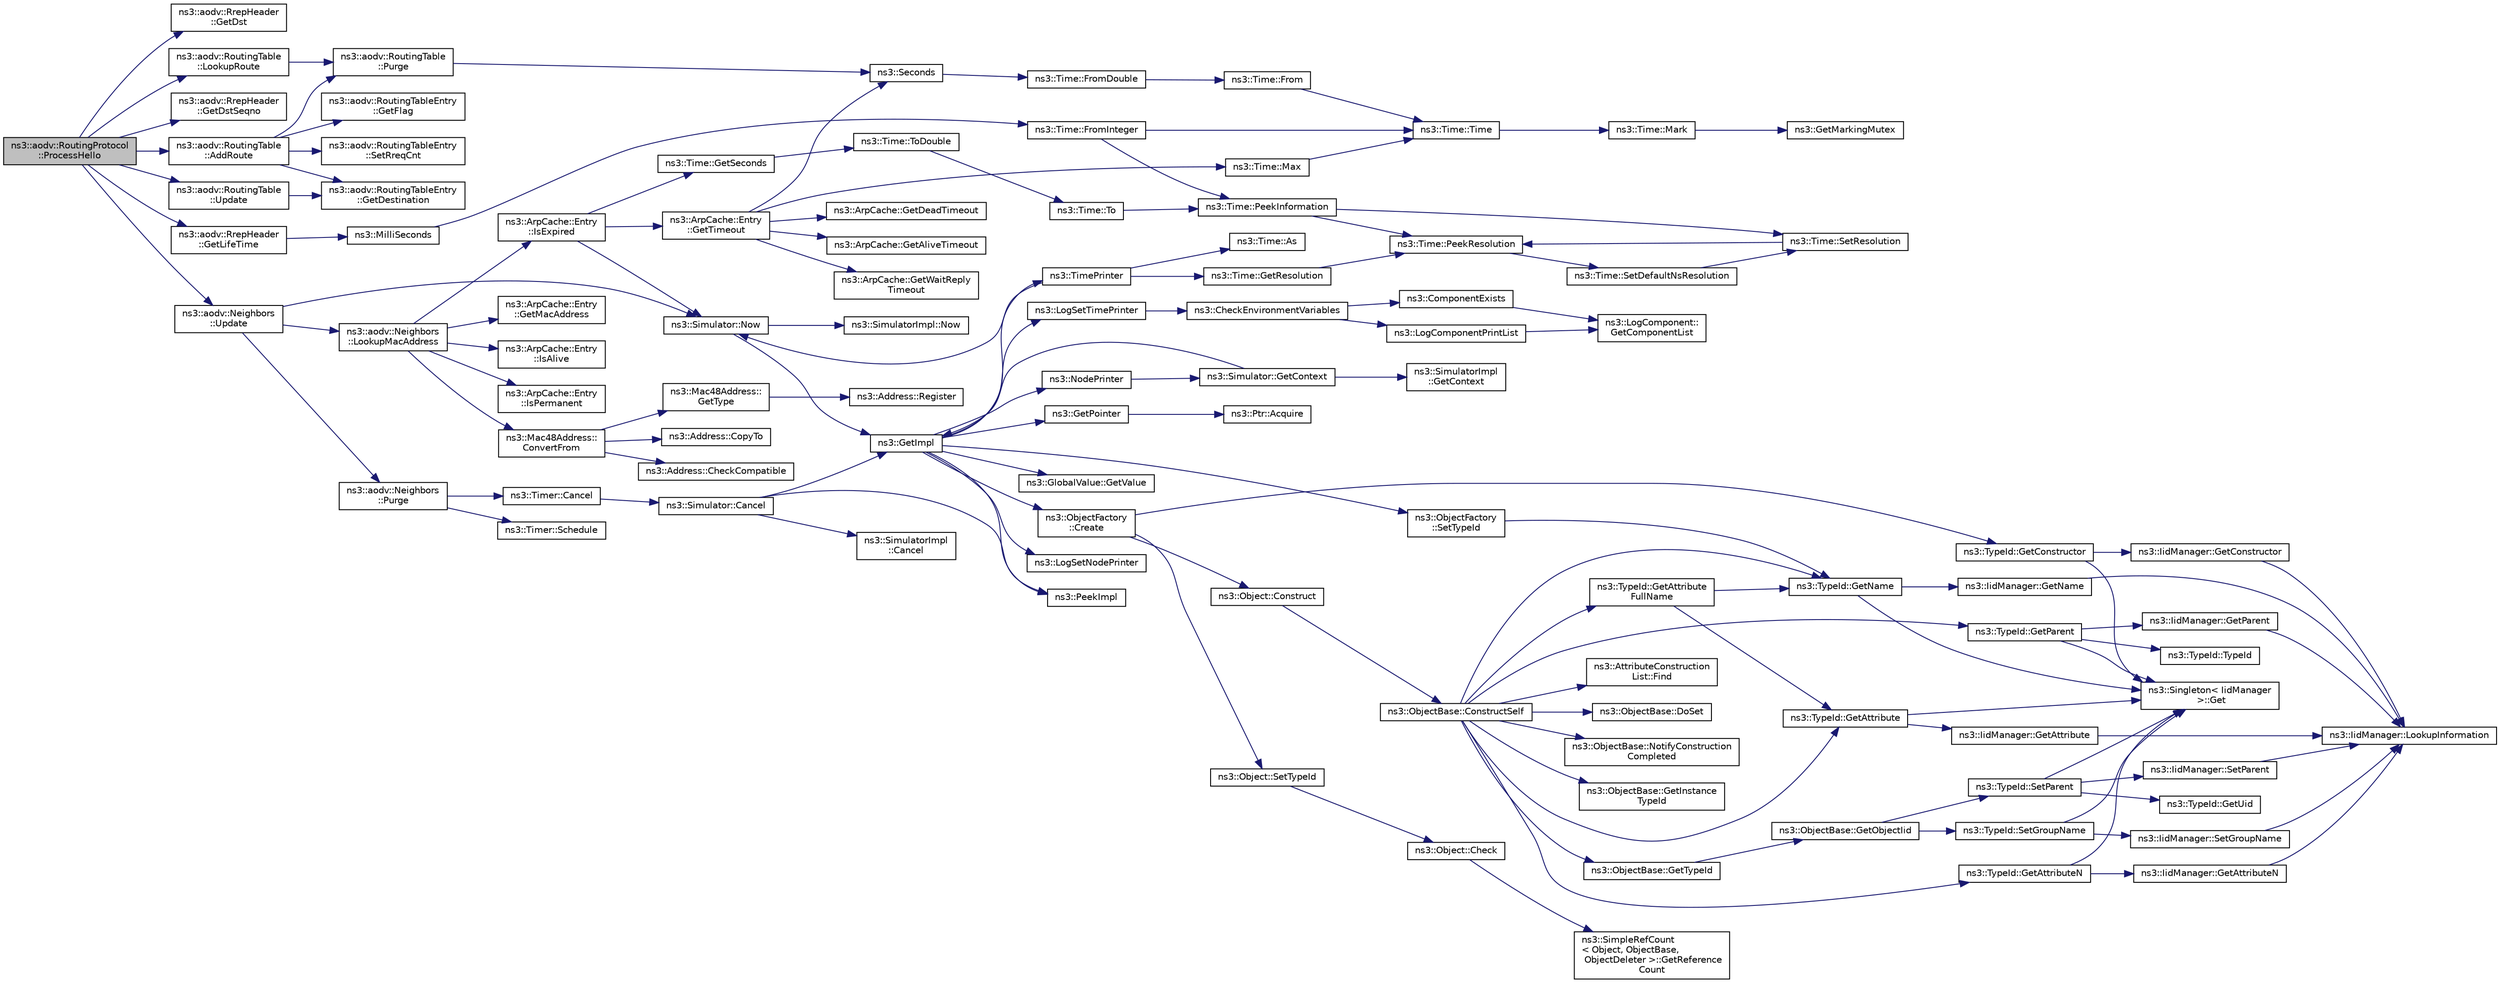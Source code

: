 digraph "ns3::aodv::RoutingProtocol::ProcessHello"
{
  edge [fontname="Helvetica",fontsize="10",labelfontname="Helvetica",labelfontsize="10"];
  node [fontname="Helvetica",fontsize="10",shape=record];
  rankdir="LR";
  Node1 [label="ns3::aodv::RoutingProtocol\l::ProcessHello",height=0.2,width=0.4,color="black", fillcolor="grey75", style="filled", fontcolor="black"];
  Node1 -> Node2 [color="midnightblue",fontsize="10",style="solid"];
  Node2 [label="ns3::aodv::RrepHeader\l::GetDst",height=0.2,width=0.4,color="black", fillcolor="white", style="filled",URL="$df/d54/classns3_1_1aodv_1_1RrepHeader.html#a3dadab49f3fd290a537c846c8c4c49e7"];
  Node1 -> Node3 [color="midnightblue",fontsize="10",style="solid"];
  Node3 [label="ns3::aodv::RoutingTable\l::LookupRoute",height=0.2,width=0.4,color="black", fillcolor="white", style="filled",URL="$de/d42/classns3_1_1aodv_1_1RoutingTable.html#a90cbc8a2c65cd68ccdaf768fcbb5d723"];
  Node3 -> Node4 [color="midnightblue",fontsize="10",style="solid"];
  Node4 [label="ns3::aodv::RoutingTable\l::Purge",height=0.2,width=0.4,color="black", fillcolor="white", style="filled",URL="$de/d42/classns3_1_1aodv_1_1RoutingTable.html#a2d0250f231e06733c06a43f5ec6a310b",tooltip="Delete all outdated entries and invalidate valid entry if Lifetime is expired. "];
  Node4 -> Node5 [color="midnightblue",fontsize="10",style="solid"];
  Node5 [label="ns3::Seconds",height=0.2,width=0.4,color="black", fillcolor="white", style="filled",URL="$d1/dec/group__timecivil.html#ga33c34b816f8ff6628e33d5c8e9713b9e"];
  Node5 -> Node6 [color="midnightblue",fontsize="10",style="solid"];
  Node6 [label="ns3::Time::FromDouble",height=0.2,width=0.4,color="black", fillcolor="white", style="filled",URL="$dc/d04/classns3_1_1Time.html#a60e845f4a74e62495b86356afe604cb4"];
  Node6 -> Node7 [color="midnightblue",fontsize="10",style="solid"];
  Node7 [label="ns3::Time::From",height=0.2,width=0.4,color="black", fillcolor="white", style="filled",URL="$dc/d04/classns3_1_1Time.html#a34e4acc13d0e08cc8cb9cd3b838b9baf"];
  Node7 -> Node8 [color="midnightblue",fontsize="10",style="solid"];
  Node8 [label="ns3::Time::Time",height=0.2,width=0.4,color="black", fillcolor="white", style="filled",URL="$dc/d04/classns3_1_1Time.html#a8a39dc1b8cbbd7fe6d940e492d1b925e"];
  Node8 -> Node9 [color="midnightblue",fontsize="10",style="solid"];
  Node9 [label="ns3::Time::Mark",height=0.2,width=0.4,color="black", fillcolor="white", style="filled",URL="$dc/d04/classns3_1_1Time.html#aa7eef2a1119c1c4855d99f1e83d44c54"];
  Node9 -> Node10 [color="midnightblue",fontsize="10",style="solid"];
  Node10 [label="ns3::GetMarkingMutex",height=0.2,width=0.4,color="black", fillcolor="white", style="filled",URL="$d7/d2e/namespacens3.html#ac4356aa982bd2ddb0f7ebbf94539919d"];
  Node1 -> Node11 [color="midnightblue",fontsize="10",style="solid"];
  Node11 [label="ns3::aodv::RrepHeader\l::GetDstSeqno",height=0.2,width=0.4,color="black", fillcolor="white", style="filled",URL="$df/d54/classns3_1_1aodv_1_1RrepHeader.html#a76c7238b790d48653cdf0263db8e2d9d"];
  Node1 -> Node12 [color="midnightblue",fontsize="10",style="solid"];
  Node12 [label="ns3::aodv::RrepHeader\l::GetLifeTime",height=0.2,width=0.4,color="black", fillcolor="white", style="filled",URL="$df/d54/classns3_1_1aodv_1_1RrepHeader.html#a00d049d8a26e6c3de8e1b62bda522a26"];
  Node12 -> Node13 [color="midnightblue",fontsize="10",style="solid"];
  Node13 [label="ns3::MilliSeconds",height=0.2,width=0.4,color="black", fillcolor="white", style="filled",URL="$d1/dec/group__timecivil.html#gaf26127cf4571146b83a92ee18679c7a9"];
  Node13 -> Node14 [color="midnightblue",fontsize="10",style="solid"];
  Node14 [label="ns3::Time::FromInteger",height=0.2,width=0.4,color="black", fillcolor="white", style="filled",URL="$dc/d04/classns3_1_1Time.html#a3e742c67b2764e75ff95f9b754d43fe9"];
  Node14 -> Node15 [color="midnightblue",fontsize="10",style="solid"];
  Node15 [label="ns3::Time::PeekInformation",height=0.2,width=0.4,color="black", fillcolor="white", style="filled",URL="$dc/d04/classns3_1_1Time.html#a0b023c55c20582aa7c1781aacf128034"];
  Node15 -> Node16 [color="midnightblue",fontsize="10",style="solid"];
  Node16 [label="ns3::Time::PeekResolution",height=0.2,width=0.4,color="black", fillcolor="white", style="filled",URL="$dc/d04/classns3_1_1Time.html#a963e53522278fcbdf1ab9f7adbd0f5d6"];
  Node16 -> Node17 [color="midnightblue",fontsize="10",style="solid"];
  Node17 [label="ns3::Time::SetDefaultNsResolution",height=0.2,width=0.4,color="black", fillcolor="white", style="filled",URL="$dc/d04/classns3_1_1Time.html#a6a872e62f71dfa817fef2c549473d980"];
  Node17 -> Node18 [color="midnightblue",fontsize="10",style="solid"];
  Node18 [label="ns3::Time::SetResolution",height=0.2,width=0.4,color="black", fillcolor="white", style="filled",URL="$dc/d04/classns3_1_1Time.html#ac89165ba7715b66017a49c718f4aef09"];
  Node18 -> Node16 [color="midnightblue",fontsize="10",style="solid"];
  Node15 -> Node18 [color="midnightblue",fontsize="10",style="solid"];
  Node14 -> Node8 [color="midnightblue",fontsize="10",style="solid"];
  Node1 -> Node19 [color="midnightblue",fontsize="10",style="solid"];
  Node19 [label="ns3::aodv::RoutingTable\l::AddRoute",height=0.2,width=0.4,color="black", fillcolor="white", style="filled",URL="$de/d42/classns3_1_1aodv_1_1RoutingTable.html#a579e562e38e67d510de1ff2c87806c76"];
  Node19 -> Node4 [color="midnightblue",fontsize="10",style="solid"];
  Node19 -> Node20 [color="midnightblue",fontsize="10",style="solid"];
  Node20 [label="ns3::aodv::RoutingTableEntry\l::GetFlag",height=0.2,width=0.4,color="black", fillcolor="white", style="filled",URL="$d7/d69/classns3_1_1aodv_1_1RoutingTableEntry.html#a429dbfa568c5ac608ee60933e51e0f01"];
  Node19 -> Node21 [color="midnightblue",fontsize="10",style="solid"];
  Node21 [label="ns3::aodv::RoutingTableEntry\l::SetRreqCnt",height=0.2,width=0.4,color="black", fillcolor="white", style="filled",URL="$d7/d69/classns3_1_1aodv_1_1RoutingTableEntry.html#a804958de54616b74ed7f3fe83de05340"];
  Node19 -> Node22 [color="midnightblue",fontsize="10",style="solid"];
  Node22 [label="ns3::aodv::RoutingTableEntry\l::GetDestination",height=0.2,width=0.4,color="black", fillcolor="white", style="filled",URL="$d7/d69/classns3_1_1aodv_1_1RoutingTableEntry.html#a5c60045f334605d2227164298ea19393"];
  Node1 -> Node23 [color="midnightblue",fontsize="10",style="solid"];
  Node23 [label="ns3::aodv::RoutingTable\l::Update",height=0.2,width=0.4,color="black", fillcolor="white", style="filled",URL="$de/d42/classns3_1_1aodv_1_1RoutingTable.html#a39fb5335110164f4c1b97682a3812dc1",tooltip="Update routing table. "];
  Node23 -> Node22 [color="midnightblue",fontsize="10",style="solid"];
  Node1 -> Node24 [color="midnightblue",fontsize="10",style="solid"];
  Node24 [label="ns3::aodv::Neighbors\l::Update",height=0.2,width=0.4,color="black", fillcolor="white", style="filled",URL="$d7/d21/classns3_1_1aodv_1_1Neighbors.html#a88577f05c06fbff8cf9ed281e9077f6e",tooltip="Update expire time for entry with address addr, if it exists, else add new entry. ..."];
  Node24 -> Node25 [color="midnightblue",fontsize="10",style="solid"];
  Node25 [label="ns3::Simulator::Now",height=0.2,width=0.4,color="black", fillcolor="white", style="filled",URL="$d7/deb/classns3_1_1Simulator.html#ac3178fa975b419f7875e7105be122800"];
  Node25 -> Node26 [color="midnightblue",fontsize="10",style="solid"];
  Node26 [label="ns3::GetImpl",height=0.2,width=0.4,color="black", fillcolor="white", style="filled",URL="$d4/d8b/group__simulator.html#ga42eb4eddad41528d4d99794a3dae3fd0",tooltip="Get the SimulatorImpl singleton. "];
  Node26 -> Node27 [color="midnightblue",fontsize="10",style="solid"];
  Node27 [label="ns3::PeekImpl",height=0.2,width=0.4,color="black", fillcolor="white", style="filled",URL="$d4/d8b/group__simulator.html#ga233c5c38de117e4e4a5a9cd168694792",tooltip="Get the static SimulatorImpl instance. "];
  Node26 -> Node28 [color="midnightblue",fontsize="10",style="solid"];
  Node28 [label="ns3::GlobalValue::GetValue",height=0.2,width=0.4,color="black", fillcolor="white", style="filled",URL="$dc/d02/classns3_1_1GlobalValue.html#aa33773cb952ba3c285a03ae2c4769b84"];
  Node26 -> Node29 [color="midnightblue",fontsize="10",style="solid"];
  Node29 [label="ns3::ObjectFactory\l::SetTypeId",height=0.2,width=0.4,color="black", fillcolor="white", style="filled",URL="$d5/d0d/classns3_1_1ObjectFactory.html#a77dcd099064038a1eb7a6b8251229ec3"];
  Node29 -> Node30 [color="midnightblue",fontsize="10",style="solid"];
  Node30 [label="ns3::TypeId::GetName",height=0.2,width=0.4,color="black", fillcolor="white", style="filled",URL="$d6/d11/classns3_1_1TypeId.html#aa3c41c79ae428b3cb396a9c6bb3ef314"];
  Node30 -> Node31 [color="midnightblue",fontsize="10",style="solid"];
  Node31 [label="ns3::Singleton\< IidManager\l \>::Get",height=0.2,width=0.4,color="black", fillcolor="white", style="filled",URL="$d8/d77/classns3_1_1Singleton.html#a80a2cd3c25a27ea72add7a9f7a141ffa"];
  Node30 -> Node32 [color="midnightblue",fontsize="10",style="solid"];
  Node32 [label="ns3::IidManager::GetName",height=0.2,width=0.4,color="black", fillcolor="white", style="filled",URL="$d4/d1c/classns3_1_1IidManager.html#a5d68d0f0f44594dcdec239dbdb5bf53c"];
  Node32 -> Node33 [color="midnightblue",fontsize="10",style="solid"];
  Node33 [label="ns3::IidManager::LookupInformation",height=0.2,width=0.4,color="black", fillcolor="white", style="filled",URL="$d4/d1c/classns3_1_1IidManager.html#a6b1f4ba2815dba27a377e8a8db2384cf"];
  Node26 -> Node34 [color="midnightblue",fontsize="10",style="solid"];
  Node34 [label="ns3::GetPointer",height=0.2,width=0.4,color="black", fillcolor="white", style="filled",URL="$d7/d2e/namespacens3.html#ab4e173cdfd43d17c1a40d5348510a670"];
  Node34 -> Node35 [color="midnightblue",fontsize="10",style="solid"];
  Node35 [label="ns3::Ptr::Acquire",height=0.2,width=0.4,color="black", fillcolor="white", style="filled",URL="$dc/d90/classns3_1_1Ptr.html#a9579b15e8c42dcdff5869d9d987562fb"];
  Node26 -> Node36 [color="midnightblue",fontsize="10",style="solid"];
  Node36 [label="ns3::ObjectFactory\l::Create",height=0.2,width=0.4,color="black", fillcolor="white", style="filled",URL="$d5/d0d/classns3_1_1ObjectFactory.html#a18152e93f0a6fe184ed7300cb31e9896"];
  Node36 -> Node37 [color="midnightblue",fontsize="10",style="solid"];
  Node37 [label="ns3::TypeId::GetConstructor",height=0.2,width=0.4,color="black", fillcolor="white", style="filled",URL="$d6/d11/classns3_1_1TypeId.html#ad9b0bc71ee7593a1ff23ff8d53938e95"];
  Node37 -> Node31 [color="midnightblue",fontsize="10",style="solid"];
  Node37 -> Node38 [color="midnightblue",fontsize="10",style="solid"];
  Node38 [label="ns3::IidManager::GetConstructor",height=0.2,width=0.4,color="black", fillcolor="white", style="filled",URL="$d4/d1c/classns3_1_1IidManager.html#ab10b30abe7efc5456b7930aab8638280"];
  Node38 -> Node33 [color="midnightblue",fontsize="10",style="solid"];
  Node36 -> Node39 [color="midnightblue",fontsize="10",style="solid"];
  Node39 [label="ns3::Object::SetTypeId",height=0.2,width=0.4,color="black", fillcolor="white", style="filled",URL="$d9/d77/classns3_1_1Object.html#a19b1ebd8ec8fe404845e665880a6c5ad"];
  Node39 -> Node40 [color="midnightblue",fontsize="10",style="solid"];
  Node40 [label="ns3::Object::Check",height=0.2,width=0.4,color="black", fillcolor="white", style="filled",URL="$d9/d77/classns3_1_1Object.html#a7e7f89fb0a81d0189cbcacee64b67e4e"];
  Node40 -> Node41 [color="midnightblue",fontsize="10",style="solid"];
  Node41 [label="ns3::SimpleRefCount\l\< Object, ObjectBase,\l ObjectDeleter \>::GetReference\lCount",height=0.2,width=0.4,color="black", fillcolor="white", style="filled",URL="$da/da1/classns3_1_1SimpleRefCount.html#a05378396c93bcc7d6bf78a9ee9ae9cca"];
  Node36 -> Node42 [color="midnightblue",fontsize="10",style="solid"];
  Node42 [label="ns3::Object::Construct",height=0.2,width=0.4,color="black", fillcolor="white", style="filled",URL="$d9/d77/classns3_1_1Object.html#a636e8411dc5228771f45c9b805d348fa"];
  Node42 -> Node43 [color="midnightblue",fontsize="10",style="solid"];
  Node43 [label="ns3::ObjectBase::ConstructSelf",height=0.2,width=0.4,color="black", fillcolor="white", style="filled",URL="$d2/dac/classns3_1_1ObjectBase.html#a5cda18dec6d0744cb652a3ed60056958"];
  Node43 -> Node44 [color="midnightblue",fontsize="10",style="solid"];
  Node44 [label="ns3::ObjectBase::GetInstance\lTypeId",height=0.2,width=0.4,color="black", fillcolor="white", style="filled",URL="$d2/dac/classns3_1_1ObjectBase.html#abe5b43a6f5b99a92a4c3122db31f06fb"];
  Node43 -> Node30 [color="midnightblue",fontsize="10",style="solid"];
  Node43 -> Node45 [color="midnightblue",fontsize="10",style="solid"];
  Node45 [label="ns3::TypeId::GetAttributeN",height=0.2,width=0.4,color="black", fillcolor="white", style="filled",URL="$d6/d11/classns3_1_1TypeId.html#a679c4713f613126a51eb400b345302cb"];
  Node45 -> Node31 [color="midnightblue",fontsize="10",style="solid"];
  Node45 -> Node46 [color="midnightblue",fontsize="10",style="solid"];
  Node46 [label="ns3::IidManager::GetAttributeN",height=0.2,width=0.4,color="black", fillcolor="white", style="filled",URL="$d4/d1c/classns3_1_1IidManager.html#aecf79ed6edb63647774dbfe90cc4f1e2"];
  Node46 -> Node33 [color="midnightblue",fontsize="10",style="solid"];
  Node43 -> Node47 [color="midnightblue",fontsize="10",style="solid"];
  Node47 [label="ns3::TypeId::GetAttribute",height=0.2,width=0.4,color="black", fillcolor="white", style="filled",URL="$d6/d11/classns3_1_1TypeId.html#aa1b746e64e606f94cbedda7cf89788c2"];
  Node47 -> Node31 [color="midnightblue",fontsize="10",style="solid"];
  Node47 -> Node48 [color="midnightblue",fontsize="10",style="solid"];
  Node48 [label="ns3::IidManager::GetAttribute",height=0.2,width=0.4,color="black", fillcolor="white", style="filled",URL="$d4/d1c/classns3_1_1IidManager.html#ae511907e47b48166763e60c583a5a940"];
  Node48 -> Node33 [color="midnightblue",fontsize="10",style="solid"];
  Node43 -> Node49 [color="midnightblue",fontsize="10",style="solid"];
  Node49 [label="ns3::AttributeConstruction\lList::Find",height=0.2,width=0.4,color="black", fillcolor="white", style="filled",URL="$d3/df3/classns3_1_1AttributeConstructionList.html#a22de5cf3e1bcd9dc6c7748fc911811b4"];
  Node43 -> Node50 [color="midnightblue",fontsize="10",style="solid"];
  Node50 [label="ns3::ObjectBase::DoSet",height=0.2,width=0.4,color="black", fillcolor="white", style="filled",URL="$d2/dac/classns3_1_1ObjectBase.html#afe5f2f7b2fabc99aa33f9bb434e3b695"];
  Node43 -> Node51 [color="midnightblue",fontsize="10",style="solid"];
  Node51 [label="ns3::TypeId::GetAttribute\lFullName",height=0.2,width=0.4,color="black", fillcolor="white", style="filled",URL="$d6/d11/classns3_1_1TypeId.html#a1da5483f43630ea65952099fc39944a2"];
  Node51 -> Node47 [color="midnightblue",fontsize="10",style="solid"];
  Node51 -> Node30 [color="midnightblue",fontsize="10",style="solid"];
  Node43 -> Node52 [color="midnightblue",fontsize="10",style="solid"];
  Node52 [label="ns3::TypeId::GetParent",height=0.2,width=0.4,color="black", fillcolor="white", style="filled",URL="$d6/d11/classns3_1_1TypeId.html#ac51f28398d2ef1f9a7790047c43dd22c"];
  Node52 -> Node31 [color="midnightblue",fontsize="10",style="solid"];
  Node52 -> Node53 [color="midnightblue",fontsize="10",style="solid"];
  Node53 [label="ns3::IidManager::GetParent",height=0.2,width=0.4,color="black", fillcolor="white", style="filled",URL="$d4/d1c/classns3_1_1IidManager.html#a504f9d76281bd6149556b1d15e80231d"];
  Node53 -> Node33 [color="midnightblue",fontsize="10",style="solid"];
  Node52 -> Node54 [color="midnightblue",fontsize="10",style="solid"];
  Node54 [label="ns3::TypeId::TypeId",height=0.2,width=0.4,color="black", fillcolor="white", style="filled",URL="$d6/d11/classns3_1_1TypeId.html#ab76e26690f1af4f1cffa6a72245e8928"];
  Node43 -> Node55 [color="midnightblue",fontsize="10",style="solid"];
  Node55 [label="ns3::ObjectBase::GetTypeId",height=0.2,width=0.4,color="black", fillcolor="white", style="filled",URL="$d2/dac/classns3_1_1ObjectBase.html#a2b870298ebceaaeffc9d65e15c022eac"];
  Node55 -> Node56 [color="midnightblue",fontsize="10",style="solid"];
  Node56 [label="ns3::ObjectBase::GetObjectIid",height=0.2,width=0.4,color="black", fillcolor="white", style="filled",URL="$d2/dac/classns3_1_1ObjectBase.html#a4fcfd18844c60f163c5dce52456d111b"];
  Node56 -> Node57 [color="midnightblue",fontsize="10",style="solid"];
  Node57 [label="ns3::TypeId::SetParent",height=0.2,width=0.4,color="black", fillcolor="white", style="filled",URL="$d6/d11/classns3_1_1TypeId.html#abaaca67ab7d2471067e7c275df0f7309"];
  Node57 -> Node58 [color="midnightblue",fontsize="10",style="solid"];
  Node58 [label="ns3::TypeId::GetUid",height=0.2,width=0.4,color="black", fillcolor="white", style="filled",URL="$d6/d11/classns3_1_1TypeId.html#acd3e41de6340d06299f4fd63e2ed8da0"];
  Node57 -> Node31 [color="midnightblue",fontsize="10",style="solid"];
  Node57 -> Node59 [color="midnightblue",fontsize="10",style="solid"];
  Node59 [label="ns3::IidManager::SetParent",height=0.2,width=0.4,color="black", fillcolor="white", style="filled",URL="$d4/d1c/classns3_1_1IidManager.html#a4042931260554c907699367b6811426f"];
  Node59 -> Node33 [color="midnightblue",fontsize="10",style="solid"];
  Node56 -> Node60 [color="midnightblue",fontsize="10",style="solid"];
  Node60 [label="ns3::TypeId::SetGroupName",height=0.2,width=0.4,color="black", fillcolor="white", style="filled",URL="$d6/d11/classns3_1_1TypeId.html#a87ab97caba5bbbd080b4490576f8bb40"];
  Node60 -> Node31 [color="midnightblue",fontsize="10",style="solid"];
  Node60 -> Node61 [color="midnightblue",fontsize="10",style="solid"];
  Node61 [label="ns3::IidManager::SetGroupName",height=0.2,width=0.4,color="black", fillcolor="white", style="filled",URL="$d4/d1c/classns3_1_1IidManager.html#a3bc08ad1c8a26224153caacd2def37de"];
  Node61 -> Node33 [color="midnightblue",fontsize="10",style="solid"];
  Node43 -> Node62 [color="midnightblue",fontsize="10",style="solid"];
  Node62 [label="ns3::ObjectBase::NotifyConstruction\lCompleted",height=0.2,width=0.4,color="black", fillcolor="white", style="filled",URL="$d2/dac/classns3_1_1ObjectBase.html#aa349348317dbdb62a7ee1df89db1eb8b"];
  Node26 -> Node63 [color="midnightblue",fontsize="10",style="solid"];
  Node63 [label="ns3::LogSetTimePrinter",height=0.2,width=0.4,color="black", fillcolor="white", style="filled",URL="$d7/d2e/namespacens3.html#acf6a1749b3febc5a6a5b2b8620138d80"];
  Node63 -> Node64 [color="midnightblue",fontsize="10",style="solid"];
  Node64 [label="ns3::CheckEnvironmentVariables",height=0.2,width=0.4,color="black", fillcolor="white", style="filled",URL="$d8/dff/group__logging.html#gacdc0bdeb2d8a90089d4fb09c4b8569ff"];
  Node64 -> Node65 [color="midnightblue",fontsize="10",style="solid"];
  Node65 [label="ns3::ComponentExists",height=0.2,width=0.4,color="black", fillcolor="white", style="filled",URL="$d8/dff/group__logging.html#gaadcc698770aae684c54dbd1ef4e4b37a"];
  Node65 -> Node66 [color="midnightblue",fontsize="10",style="solid"];
  Node66 [label="ns3::LogComponent::\lGetComponentList",height=0.2,width=0.4,color="black", fillcolor="white", style="filled",URL="$d9/d3f/classns3_1_1LogComponent.html#a63eb2c0fd93c30f9081443c2fd4bffe9"];
  Node64 -> Node67 [color="midnightblue",fontsize="10",style="solid"];
  Node67 [label="ns3::LogComponentPrintList",height=0.2,width=0.4,color="black", fillcolor="white", style="filled",URL="$d7/d2e/namespacens3.html#a5252703c3f8260fd6dc609f1b276e57c"];
  Node67 -> Node66 [color="midnightblue",fontsize="10",style="solid"];
  Node26 -> Node68 [color="midnightblue",fontsize="10",style="solid"];
  Node68 [label="ns3::TimePrinter",height=0.2,width=0.4,color="black", fillcolor="white", style="filled",URL="$d8/dff/group__logging.html#gaaad3642e8247a056cd83001d805b0812"];
  Node68 -> Node69 [color="midnightblue",fontsize="10",style="solid"];
  Node69 [label="ns3::Time::GetResolution",height=0.2,width=0.4,color="black", fillcolor="white", style="filled",URL="$dc/d04/classns3_1_1Time.html#a1444f0f08b5e19f031157609e32fcf98"];
  Node69 -> Node16 [color="midnightblue",fontsize="10",style="solid"];
  Node68 -> Node25 [color="midnightblue",fontsize="10",style="solid"];
  Node68 -> Node70 [color="midnightblue",fontsize="10",style="solid"];
  Node70 [label="ns3::Time::As",height=0.2,width=0.4,color="black", fillcolor="white", style="filled",URL="$dc/d04/classns3_1_1Time.html#a0bb1110638ce9938248bd07865a328ab"];
  Node26 -> Node71 [color="midnightblue",fontsize="10",style="solid"];
  Node71 [label="ns3::LogSetNodePrinter",height=0.2,width=0.4,color="black", fillcolor="white", style="filled",URL="$d7/d2e/namespacens3.html#aa6e659ca357c8309352fa0f146793810"];
  Node26 -> Node72 [color="midnightblue",fontsize="10",style="solid"];
  Node72 [label="ns3::NodePrinter",height=0.2,width=0.4,color="black", fillcolor="white", style="filled",URL="$d8/dff/group__logging.html#gaaffbf70ff3766cd62b8bbd9b140d2a1b"];
  Node72 -> Node73 [color="midnightblue",fontsize="10",style="solid"];
  Node73 [label="ns3::Simulator::GetContext",height=0.2,width=0.4,color="black", fillcolor="white", style="filled",URL="$d7/deb/classns3_1_1Simulator.html#a8514b74ee2c42916b351b33c4a963bb0"];
  Node73 -> Node26 [color="midnightblue",fontsize="10",style="solid"];
  Node73 -> Node74 [color="midnightblue",fontsize="10",style="solid"];
  Node74 [label="ns3::SimulatorImpl\l::GetContext",height=0.2,width=0.4,color="black", fillcolor="white", style="filled",URL="$d2/d19/classns3_1_1SimulatorImpl.html#a8b66270c97766c0adb997e2535648557"];
  Node25 -> Node75 [color="midnightblue",fontsize="10",style="solid"];
  Node75 [label="ns3::SimulatorImpl::Now",height=0.2,width=0.4,color="black", fillcolor="white", style="filled",URL="$d2/d19/classns3_1_1SimulatorImpl.html#aa516c50060846adc6fd316e83ef0797c"];
  Node24 -> Node76 [color="midnightblue",fontsize="10",style="solid"];
  Node76 [label="ns3::aodv::Neighbors\l::LookupMacAddress",height=0.2,width=0.4,color="black", fillcolor="white", style="filled",URL="$d7/d21/classns3_1_1aodv_1_1Neighbors.html#a0cbe6baaf85a2f8664806dc56f782c63",tooltip="Find MAC address by IP using list of ARP caches. "];
  Node76 -> Node77 [color="midnightblue",fontsize="10",style="solid"];
  Node77 [label="ns3::ArpCache::Entry\l::IsAlive",height=0.2,width=0.4,color="black", fillcolor="white", style="filled",URL="$d9/d44/classns3_1_1ArpCache_1_1Entry.html#a48ddb408308298816e78708fc75b014b"];
  Node76 -> Node78 [color="midnightblue",fontsize="10",style="solid"];
  Node78 [label="ns3::ArpCache::Entry\l::IsPermanent",height=0.2,width=0.4,color="black", fillcolor="white", style="filled",URL="$d9/d44/classns3_1_1ArpCache_1_1Entry.html#a97053789aac6908284deedc8510692b7"];
  Node76 -> Node79 [color="midnightblue",fontsize="10",style="solid"];
  Node79 [label="ns3::ArpCache::Entry\l::IsExpired",height=0.2,width=0.4,color="black", fillcolor="white", style="filled",URL="$d9/d44/classns3_1_1ArpCache_1_1Entry.html#ae21ad77ad15e1b8e008f81f8eab30d09"];
  Node79 -> Node80 [color="midnightblue",fontsize="10",style="solid"];
  Node80 [label="ns3::ArpCache::Entry\l::GetTimeout",height=0.2,width=0.4,color="black", fillcolor="white", style="filled",URL="$d9/d44/classns3_1_1ArpCache_1_1Entry.html#a3b74704d1b9a432cbb67f42186aae731",tooltip="Returns the entry timeout. "];
  Node80 -> Node81 [color="midnightblue",fontsize="10",style="solid"];
  Node81 [label="ns3::ArpCache::GetWaitReply\lTimeout",height=0.2,width=0.4,color="black", fillcolor="white", style="filled",URL="$d4/d81/classns3_1_1ArpCache.html#a0e83bb9568d72f3fa2d187a72b0abbc4",tooltip="Get the time the entry will be in WAIT_REPLY state. "];
  Node80 -> Node82 [color="midnightblue",fontsize="10",style="solid"];
  Node82 [label="ns3::ArpCache::GetDeadTimeout",height=0.2,width=0.4,color="black", fillcolor="white", style="filled",URL="$d4/d81/classns3_1_1ArpCache.html#ad6b09c9735d13bb83f1a1f635b885cb9",tooltip="Get the time the entry will be in DEAD state before being removed. "];
  Node80 -> Node83 [color="midnightblue",fontsize="10",style="solid"];
  Node83 [label="ns3::ArpCache::GetAliveTimeout",height=0.2,width=0.4,color="black", fillcolor="white", style="filled",URL="$d4/d81/classns3_1_1ArpCache.html#a78dc3f3db9c7fd5f8042efcc1dfff5e8",tooltip="Get the time the entry will be in ALIVE state (unless refreshed) "];
  Node80 -> Node84 [color="midnightblue",fontsize="10",style="solid"];
  Node84 [label="ns3::Time::Max",height=0.2,width=0.4,color="black", fillcolor="white", style="filled",URL="$dc/d04/classns3_1_1Time.html#ad3414eb47d40a34971d5e78db88cfc72"];
  Node84 -> Node8 [color="midnightblue",fontsize="10",style="solid"];
  Node80 -> Node5 [color="midnightblue",fontsize="10",style="solid"];
  Node79 -> Node25 [color="midnightblue",fontsize="10",style="solid"];
  Node79 -> Node85 [color="midnightblue",fontsize="10",style="solid"];
  Node85 [label="ns3::Time::GetSeconds",height=0.2,width=0.4,color="black", fillcolor="white", style="filled",URL="$dc/d04/classns3_1_1Time.html#a8f20d5c3b0902d7b4320982f340b57c8"];
  Node85 -> Node86 [color="midnightblue",fontsize="10",style="solid"];
  Node86 [label="ns3::Time::ToDouble",height=0.2,width=0.4,color="black", fillcolor="white", style="filled",URL="$dc/d04/classns3_1_1Time.html#a5fc320666cc3f9b379e64e9263e332b3"];
  Node86 -> Node87 [color="midnightblue",fontsize="10",style="solid"];
  Node87 [label="ns3::Time::To",height=0.2,width=0.4,color="black", fillcolor="white", style="filled",URL="$dc/d04/classns3_1_1Time.html#a04904d9cb915f816b62df3d4e65ce78c"];
  Node87 -> Node15 [color="midnightblue",fontsize="10",style="solid"];
  Node76 -> Node88 [color="midnightblue",fontsize="10",style="solid"];
  Node88 [label="ns3::Mac48Address::\lConvertFrom",height=0.2,width=0.4,color="black", fillcolor="white", style="filled",URL="$db/dee/classns3_1_1Mac48Address.html#a911ce13603a9ef837545a032b6523ae4"];
  Node88 -> Node89 [color="midnightblue",fontsize="10",style="solid"];
  Node89 [label="ns3::Address::CheckCompatible",height=0.2,width=0.4,color="black", fillcolor="white", style="filled",URL="$d2/d5f/classns3_1_1Address.html#a38688466338cf075e21fe45f7207c51f"];
  Node88 -> Node90 [color="midnightblue",fontsize="10",style="solid"];
  Node90 [label="ns3::Mac48Address::\lGetType",height=0.2,width=0.4,color="black", fillcolor="white", style="filled",URL="$db/dee/classns3_1_1Mac48Address.html#a5d365853b58b7acb2cc1cf905115891b",tooltip="Return the Type of address. "];
  Node90 -> Node91 [color="midnightblue",fontsize="10",style="solid"];
  Node91 [label="ns3::Address::Register",height=0.2,width=0.4,color="black", fillcolor="white", style="filled",URL="$d2/d5f/classns3_1_1Address.html#a75d239c79bb3c39d64a8db4f2d3d9b20"];
  Node88 -> Node92 [color="midnightblue",fontsize="10",style="solid"];
  Node92 [label="ns3::Address::CopyTo",height=0.2,width=0.4,color="black", fillcolor="white", style="filled",URL="$d2/d5f/classns3_1_1Address.html#a6d2f5089f145dc5ce1e20abc263d511d",tooltip="Copy the address bytes into a buffer. "];
  Node76 -> Node93 [color="midnightblue",fontsize="10",style="solid"];
  Node93 [label="ns3::ArpCache::Entry\l::GetMacAddress",height=0.2,width=0.4,color="black", fillcolor="white", style="filled",URL="$d9/d44/classns3_1_1ArpCache_1_1Entry.html#a3c4d950a073eec63431071cf219d5037"];
  Node24 -> Node94 [color="midnightblue",fontsize="10",style="solid"];
  Node94 [label="ns3::aodv::Neighbors\l::Purge",height=0.2,width=0.4,color="black", fillcolor="white", style="filled",URL="$d7/d21/classns3_1_1aodv_1_1Neighbors.html#a5db1238b20a700967e21ebb3522afc5c",tooltip="Remove all expired entries. "];
  Node94 -> Node95 [color="midnightblue",fontsize="10",style="solid"];
  Node95 [label="ns3::Timer::Cancel",height=0.2,width=0.4,color="black", fillcolor="white", style="filled",URL="$d0/d3e/classns3_1_1Timer.html#ac8261489cfc3361ab869ea2387cfc841"];
  Node95 -> Node96 [color="midnightblue",fontsize="10",style="solid"];
  Node96 [label="ns3::Simulator::Cancel",height=0.2,width=0.4,color="black", fillcolor="white", style="filled",URL="$d7/deb/classns3_1_1Simulator.html#a1b903a62d6117ef28f7ba3c6500689bf"];
  Node96 -> Node27 [color="midnightblue",fontsize="10",style="solid"];
  Node96 -> Node26 [color="midnightblue",fontsize="10",style="solid"];
  Node96 -> Node97 [color="midnightblue",fontsize="10",style="solid"];
  Node97 [label="ns3::SimulatorImpl\l::Cancel",height=0.2,width=0.4,color="black", fillcolor="white", style="filled",URL="$d2/d19/classns3_1_1SimulatorImpl.html#ad117e616c99c915ddac6267a74804807"];
  Node94 -> Node98 [color="midnightblue",fontsize="10",style="solid"];
  Node98 [label="ns3::Timer::Schedule",height=0.2,width=0.4,color="black", fillcolor="white", style="filled",URL="$d0/d3e/classns3_1_1Timer.html#ac3345d696887578f518b19f359f7f94b"];
}

